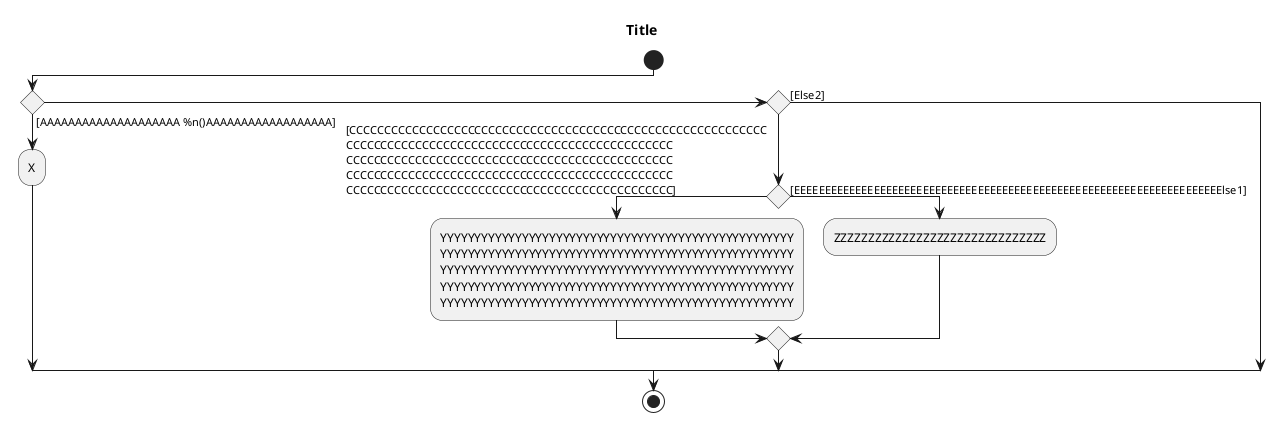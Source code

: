 {
  "sha1": "feu5759xdqy83mchq5u4dtqw2qi8vhy",
  "insertion": {
    "when": "2024-06-01T09:03:06.036Z",
    "user": "plantuml@gmail.com"
  }
}
@startuml
TITLE Title
START
IF()THEN([AAAAAAAAAAAAAAAAAAAA %n()AAAAAAAAAAAAAAAAAA])
        :X;
    ELSEIF()THEN
        
        IF()THEN([CCCCCCCCCCCCCCCCCCCCCCCCCCCCCCCCCCCCCCCCCCCCCCCCCCCCCCCCCCCC
CCCCCCCCCCCCCCCCCCCCCCCCCCCCCCCCCCCCCCCCCCCCCCC
CCCCCCCCCCCCCCCCCCCCCCCCCCCCCCCCCCCCCCCCCCCCCCC
CCCCCCCCCCCCCCCCCCCCCCCCCCCCCCCCCCCCCCCCCCCCCCC
CCCCCCCCCCCCCCCCCCCCCCCCCCCCCCCCCCCCCCCCCCCCCCC])
        :YYYYYYYYYYYYYYYYYYYYYYYYYYYYYYYYYYYYYYYYYYYYYYYYYYYY
        YYYYYYYYYYYYYYYYYYYYYYYYYYYYYYYYYYYYYYYYYYYYYYYYYYYY
        YYYYYYYYYYYYYYYYYYYYYYYYYYYYYYYYYYYYYYYYYYYYYYYYYYYY
        YYYYYYYYYYYYYYYYYYYYYYYYYYYYYYYYYYYYYYYYYYYYYYYYYYYY
        YYYYYYYYYYYYYYYYYYYYYYYYYYYYYYYYYYYYYYYYYYYYYYYYYYYY;
        ELSE([EEEEEEEEEEEEEEEEEEEEEEEEEEEEEEEEEEEEEEEEEEEEEEEEEEEEEEEEEEEEEEEEEEEEEElse1])
            :ZZZZZZZZZZZZZZZZZZZZZZZZZZZZZZZ;
        ENDIF            
    ELSE([Else2])
    ENDIF
STOP
@enduml
